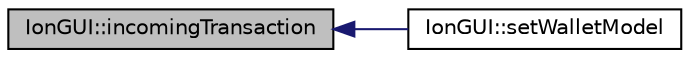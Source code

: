 digraph "IonGUI::incomingTransaction"
{
  edge [fontname="Helvetica",fontsize="10",labelfontname="Helvetica",labelfontsize="10"];
  node [fontname="Helvetica",fontsize="10",shape=record];
  rankdir="LR";
  Node494 [label="IonGUI::incomingTransaction",height=0.2,width=0.4,color="black", fillcolor="grey75", style="filled", fontcolor="black"];
  Node494 -> Node495 [dir="back",color="midnightblue",fontsize="10",style="solid",fontname="Helvetica"];
  Node495 [label="IonGUI::setWalletModel",height=0.2,width=0.4,color="black", fillcolor="white", style="filled",URL="$class_ion_g_u_i.html#a37f87db65498b036d387c705a749c45d",tooltip="Set the wallet model. "];
}
